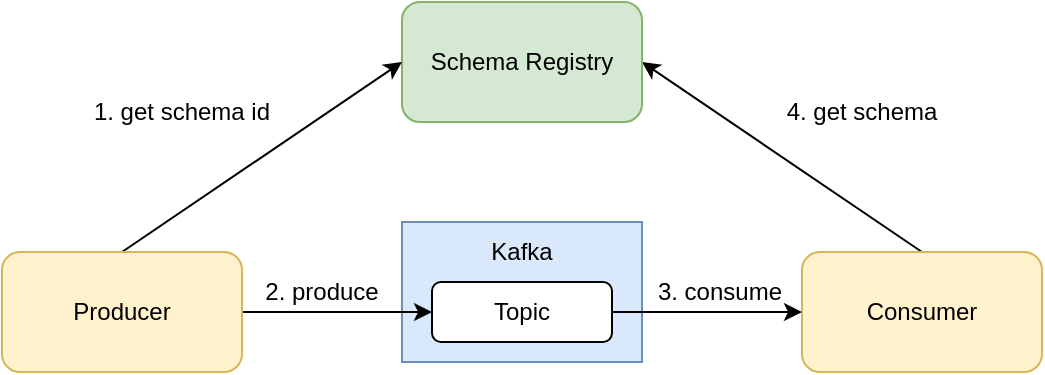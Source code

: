 <mxfile version="24.2.5" type="github">
  <diagram name="페이지-1" id="xiopHtyxnY5Z53Ou9KPh">
    <mxGraphModel dx="1106" dy="712" grid="1" gridSize="10" guides="1" tooltips="1" connect="1" arrows="1" fold="1" page="1" pageScale="1" pageWidth="1169" pageHeight="827" math="0" shadow="0">
      <root>
        <mxCell id="0" />
        <mxCell id="1" parent="0" />
        <mxCell id="J2KpkQIWPgxfGZ2WPi6B-5" value="" style="rounded=0;whiteSpace=wrap;html=1;fillColor=#dae8fc;strokeColor=#6c8ebf;" vertex="1" parent="1">
          <mxGeometry x="440" y="210" width="120" height="70" as="geometry" />
        </mxCell>
        <mxCell id="J2KpkQIWPgxfGZ2WPi6B-12" style="rounded=0;orthogonalLoop=1;jettySize=auto;html=1;exitX=1;exitY=0.5;exitDx=0;exitDy=0;entryX=0.5;entryY=0;entryDx=0;entryDy=0;startArrow=classic;startFill=1;endArrow=none;endFill=0;" edge="1" parent="1" source="J2KpkQIWPgxfGZ2WPi6B-1" target="J2KpkQIWPgxfGZ2WPi6B-3">
          <mxGeometry relative="1" as="geometry" />
        </mxCell>
        <mxCell id="J2KpkQIWPgxfGZ2WPi6B-1" value="Schema Registry" style="rounded=1;whiteSpace=wrap;html=1;fillColor=#d5e8d4;strokeColor=#82b366;" vertex="1" parent="1">
          <mxGeometry x="440" y="100" width="120" height="60" as="geometry" />
        </mxCell>
        <mxCell id="J2KpkQIWPgxfGZ2WPi6B-9" style="edgeStyle=orthogonalEdgeStyle;rounded=0;orthogonalLoop=1;jettySize=auto;html=1;entryX=0;entryY=0.5;entryDx=0;entryDy=0;" edge="1" parent="1" source="J2KpkQIWPgxfGZ2WPi6B-2" target="J2KpkQIWPgxfGZ2WPi6B-6">
          <mxGeometry relative="1" as="geometry" />
        </mxCell>
        <mxCell id="J2KpkQIWPgxfGZ2WPi6B-11" style="rounded=0;orthogonalLoop=1;jettySize=auto;html=1;entryX=0;entryY=0.5;entryDx=0;entryDy=0;exitX=0.5;exitY=0;exitDx=0;exitDy=0;" edge="1" parent="1" source="J2KpkQIWPgxfGZ2WPi6B-2" target="J2KpkQIWPgxfGZ2WPi6B-1">
          <mxGeometry relative="1" as="geometry" />
        </mxCell>
        <mxCell id="J2KpkQIWPgxfGZ2WPi6B-2" value="Producer" style="rounded=1;whiteSpace=wrap;html=1;fillColor=#fff2cc;strokeColor=#d6b656;" vertex="1" parent="1">
          <mxGeometry x="240" y="225" width="120" height="60" as="geometry" />
        </mxCell>
        <mxCell id="J2KpkQIWPgxfGZ2WPi6B-3" value="Consumer" style="rounded=1;whiteSpace=wrap;html=1;fillColor=#fff2cc;strokeColor=#d6b656;" vertex="1" parent="1">
          <mxGeometry x="640" y="225" width="120" height="60" as="geometry" />
        </mxCell>
        <mxCell id="J2KpkQIWPgxfGZ2WPi6B-10" style="edgeStyle=orthogonalEdgeStyle;rounded=0;orthogonalLoop=1;jettySize=auto;html=1;" edge="1" parent="1" source="J2KpkQIWPgxfGZ2WPi6B-6" target="J2KpkQIWPgxfGZ2WPi6B-3">
          <mxGeometry relative="1" as="geometry" />
        </mxCell>
        <mxCell id="J2KpkQIWPgxfGZ2WPi6B-6" value="Topic" style="rounded=1;whiteSpace=wrap;html=1;" vertex="1" parent="1">
          <mxGeometry x="455" y="240" width="90" height="30" as="geometry" />
        </mxCell>
        <mxCell id="J2KpkQIWPgxfGZ2WPi6B-8" value="Kafka" style="text;html=1;align=center;verticalAlign=middle;whiteSpace=wrap;rounded=0;" vertex="1" parent="1">
          <mxGeometry x="470" y="210" width="60" height="30" as="geometry" />
        </mxCell>
        <mxCell id="J2KpkQIWPgxfGZ2WPi6B-13" value="1. get schema id" style="text;html=1;align=center;verticalAlign=middle;whiteSpace=wrap;rounded=0;" vertex="1" parent="1">
          <mxGeometry x="280" y="140" width="100" height="30" as="geometry" />
        </mxCell>
        <mxCell id="J2KpkQIWPgxfGZ2WPi6B-14" value="4. get schema" style="text;html=1;align=center;verticalAlign=middle;whiteSpace=wrap;rounded=0;" vertex="1" parent="1">
          <mxGeometry x="620" y="140" width="100" height="30" as="geometry" />
        </mxCell>
        <mxCell id="J2KpkQIWPgxfGZ2WPi6B-15" value="2. produce" style="text;html=1;align=center;verticalAlign=middle;whiteSpace=wrap;rounded=0;" vertex="1" parent="1">
          <mxGeometry x="350" y="230" width="100" height="30" as="geometry" />
        </mxCell>
        <mxCell id="J2KpkQIWPgxfGZ2WPi6B-16" value="3. consume" style="text;html=1;align=center;verticalAlign=middle;whiteSpace=wrap;rounded=0;" vertex="1" parent="1">
          <mxGeometry x="549" y="230" width="100" height="30" as="geometry" />
        </mxCell>
      </root>
    </mxGraphModel>
  </diagram>
</mxfile>
